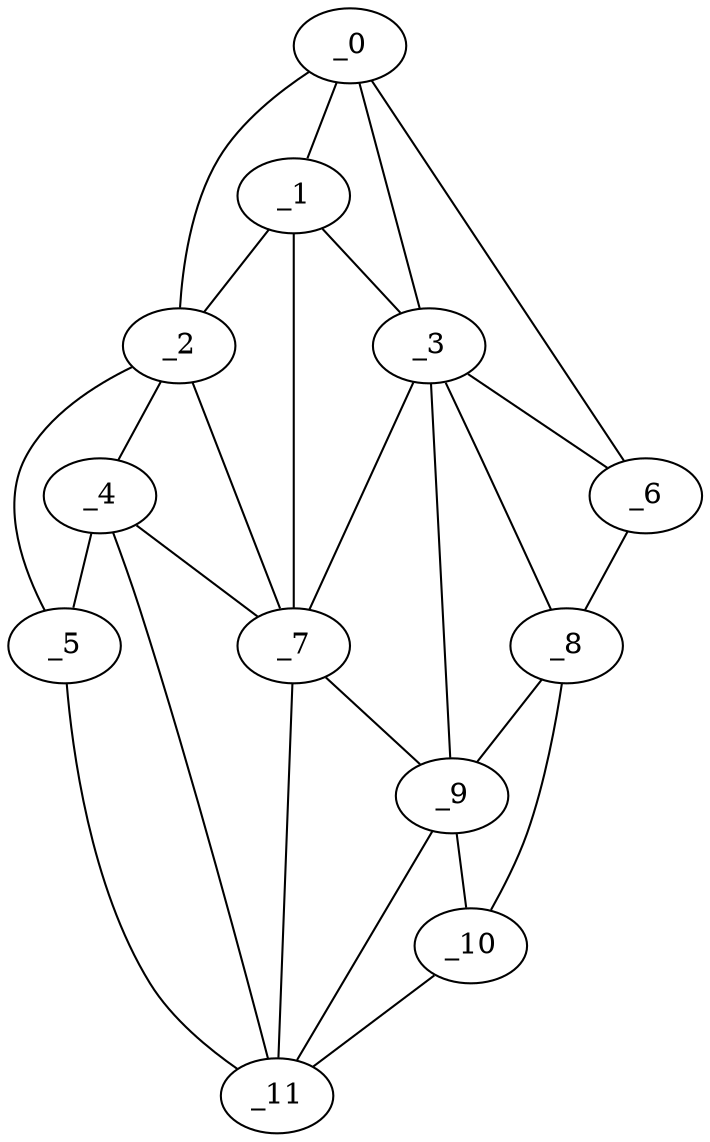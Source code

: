 graph "obj41__330.gxl" {
	_0	 [x=18,
		y=42];
	_1	 [x=34,
		y=53];
	_0 -- _1	 [valence=2];
	_2	 [x=36,
		y=86];
	_0 -- _2	 [valence=1];
	_3	 [x=47,
		y=37];
	_0 -- _3	 [valence=2];
	_6	 [x=65,
		y=7];
	_0 -- _6	 [valence=1];
	_1 -- _2	 [valence=2];
	_1 -- _3	 [valence=2];
	_7	 [x=65,
		y=80];
	_1 -- _7	 [valence=2];
	_4	 [x=53,
		y=99];
	_2 -- _4	 [valence=2];
	_5	 [x=53,
		y=125];
	_2 -- _5	 [valence=1];
	_2 -- _7	 [valence=2];
	_3 -- _6	 [valence=2];
	_3 -- _7	 [valence=2];
	_8	 [x=102,
		y=6];
	_3 -- _8	 [valence=2];
	_9	 [x=104,
		y=73];
	_3 -- _9	 [valence=2];
	_4 -- _5	 [valence=1];
	_4 -- _7	 [valence=1];
	_11	 [x=115,
		y=110];
	_4 -- _11	 [valence=2];
	_5 -- _11	 [valence=1];
	_6 -- _8	 [valence=1];
	_7 -- _9	 [valence=1];
	_7 -- _11	 [valence=2];
	_8 -- _9	 [valence=1];
	_10	 [x=114,
		y=82];
	_8 -- _10	 [valence=1];
	_9 -- _10	 [valence=2];
	_9 -- _11	 [valence=1];
	_10 -- _11	 [valence=1];
}
